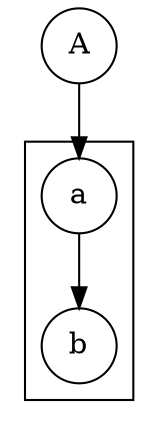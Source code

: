 // a clustered graph
digraph {
	A [shape=circle]
	subgraph cluster_C {
		{ node [shape=circle]; a b }
		a -> b 
	}
	A -> a
}
